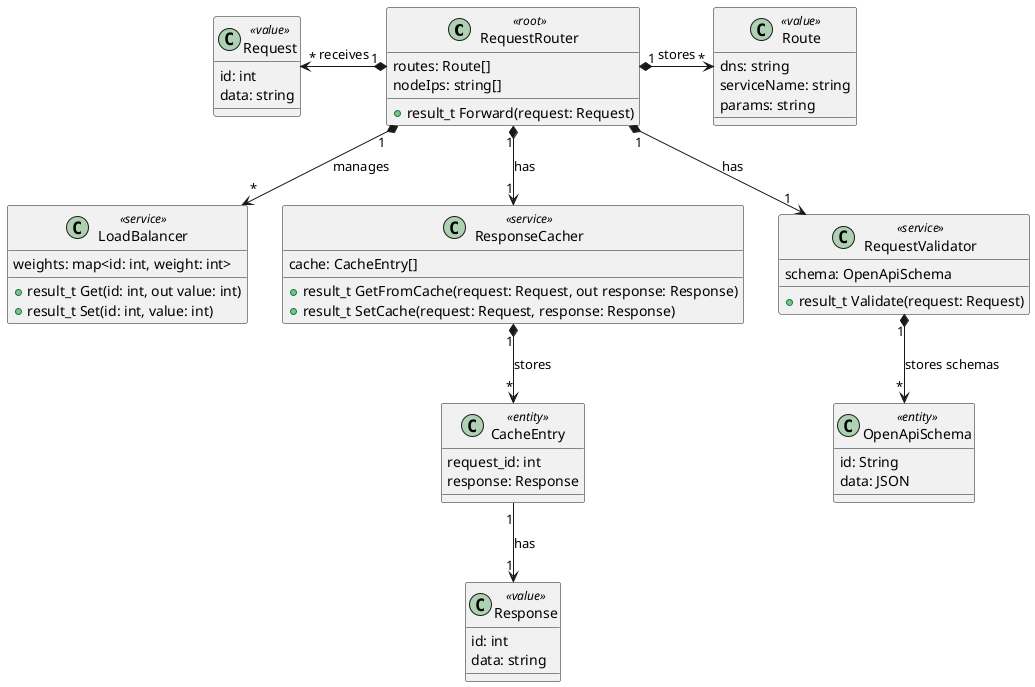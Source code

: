 @startuml

class RequestRouter <<root>> {
    routes: Route[]
    nodeIps: string[]
    +result_t Forward(request: Request)
}

class LoadBalancer <<service>> {
    weights: map<id: int, weight: int>
    +result_t Get(id: int, out value: int)
    +result_t Set(id: int, value: int)
}

class ResponseCacher <<service>> {
    cache: CacheEntry[]
    +result_t GetFromCache(request: Request, out response: Response)
    +result_t SetCache(request: Request, response: Response)
}

class CacheEntry <<entity>> {
    request_id: int
    response: Response
}

class Response <<value>> {
    id: int
    data: string
}

class RequestValidator <<service>> {
    schema: OpenApiSchema
    +result_t Validate(request: Request)
}

class OpenApiSchema <<entity>> {
    id: String
    data: JSON
}

class Request <<value>> {
    id: int
    data: string
}

class Route <<value>> {
    dns: string
    serviceName: string
    params: string
}

RequestRouter "1" *-right-> "*" Route : stores
RequestRouter "1" *-left-> "*" Request : receives
RequestRouter "1" *--> "*" LoadBalancer : manages
RequestRouter "1" *--> "1" ResponseCacher : has
RequestRouter "1" *--> "1" RequestValidator : has
ResponseCacher "1" *--> "*" CacheEntry : stores
CacheEntry "1" --> "1" Response : has
RequestValidator "1" *--> "*" OpenApiSchema : stores schemas
@enduml
